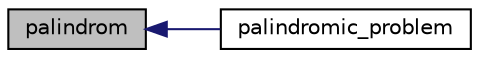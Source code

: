 digraph "palindrom"
{
  edge [fontname="Helvetica",fontsize="10",labelfontname="Helvetica",labelfontsize="10"];
  node [fontname="Helvetica",fontsize="10",shape=record];
  rankdir="LR";
  Node328 [label="palindrom",height=0.2,width=0.4,color="black", fillcolor="grey75", style="filled", fontcolor="black"];
  Node328 -> Node329 [dir="back",color="midnightblue",fontsize="10",style="solid",fontname="Helvetica"];
  Node329 [label="palindromic_problem",height=0.2,width=0.4,color="black", fillcolor="white", style="filled",URL="$d5/d3f/test_8_c.html#a98b64257f380a3e5ff7c62010d1462cd"];
}

